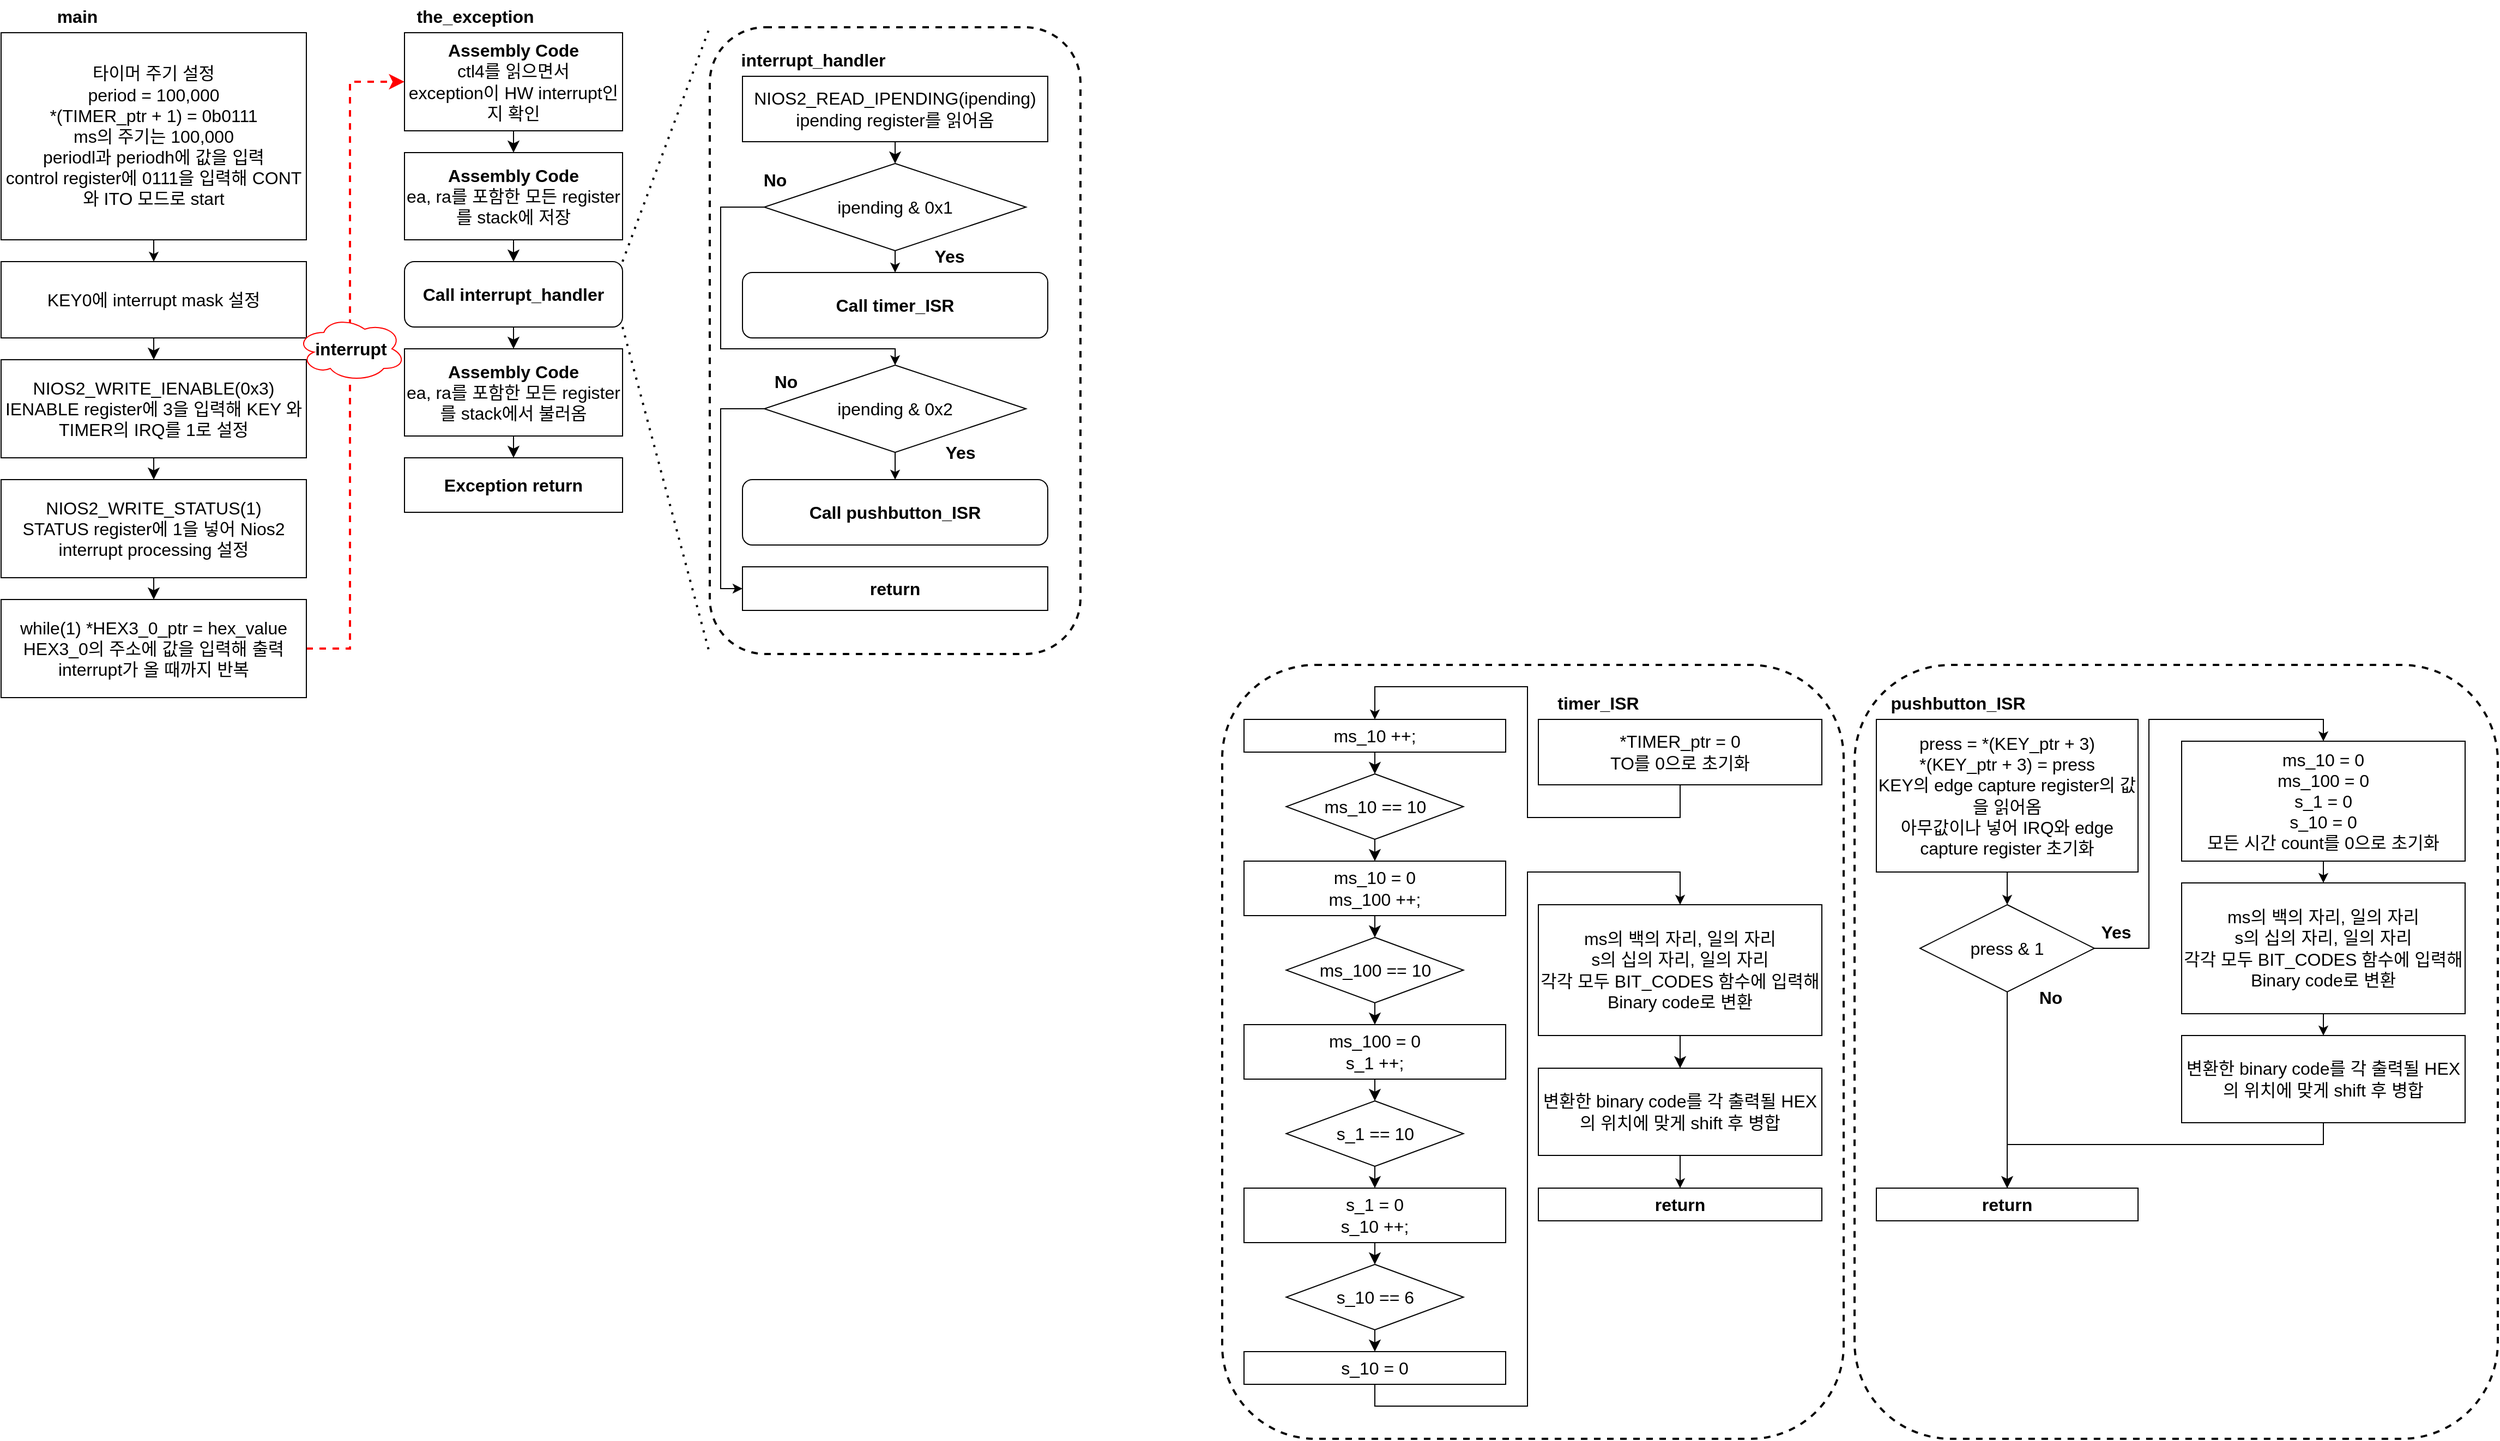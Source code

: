 <mxfile version="24.7.17">
  <diagram name="페이지-1" id="9iILnwIiuNrRD6EVz0-I">
    <mxGraphModel dx="1036" dy="515" grid="1" gridSize="10" guides="1" tooltips="1" connect="1" arrows="1" fold="1" page="1" pageScale="1" pageWidth="827" pageHeight="1169" math="0" shadow="0">
      <root>
        <mxCell id="0" />
        <mxCell id="1" parent="0" />
        <mxCell id="nFpczwYycdGY-wKEFIsx-53" value="main" style="text;html=1;strokeColor=none;fillColor=none;align=center;verticalAlign=middle;whiteSpace=wrap;rounded=0;fontSize=16;fontStyle=1" vertex="1" parent="1">
          <mxGeometry x="80" y="90" width="60" height="30" as="geometry" />
        </mxCell>
        <mxCell id="nFpczwYycdGY-wKEFIsx-54" style="edgeStyle=none;shape=connector;rounded=0;orthogonalLoop=1;jettySize=auto;html=1;exitX=0.5;exitY=1;exitDx=0;exitDy=0;entryX=0.5;entryY=0;entryDx=0;entryDy=0;labelBackgroundColor=default;strokeColor=default;align=center;verticalAlign=middle;fontFamily=Helvetica;fontSize=12;fontColor=default;endArrow=classic;startSize=8;endSize=8;" edge="1" parent="1" source="nFpczwYycdGY-wKEFIsx-55" target="nFpczwYycdGY-wKEFIsx-57">
          <mxGeometry relative="1" as="geometry" />
        </mxCell>
        <mxCell id="nFpczwYycdGY-wKEFIsx-55" value="&lt;font&gt;KEY0에 interrupt mask 설정&lt;/font&gt;" style="rounded=0;whiteSpace=wrap;html=1;fontSize=16;fontColor=#000000;" vertex="1" parent="1">
          <mxGeometry x="40" y="330" width="280" height="70" as="geometry" />
        </mxCell>
        <mxCell id="nFpczwYycdGY-wKEFIsx-56" style="edgeStyle=none;shape=connector;rounded=0;orthogonalLoop=1;jettySize=auto;html=1;exitX=0.5;exitY=1;exitDx=0;exitDy=0;entryX=0.5;entryY=0;entryDx=0;entryDy=0;labelBackgroundColor=default;strokeColor=default;align=center;verticalAlign=middle;fontFamily=Helvetica;fontSize=12;fontColor=default;endArrow=classic;startSize=8;endSize=8;" edge="1" parent="1" source="nFpczwYycdGY-wKEFIsx-57" target="nFpczwYycdGY-wKEFIsx-59">
          <mxGeometry relative="1" as="geometry" />
        </mxCell>
        <mxCell id="nFpczwYycdGY-wKEFIsx-57" value="NIOS2_WRITE_IENABLE(0x3)&lt;br&gt;&lt;font style=&quot;&quot;&gt;IENABLE register에 3을 입력해 KEY 와 TIMER의 IRQ를 1로 설정&lt;/font&gt;" style="rounded=0;whiteSpace=wrap;html=1;fontSize=16;fontColor=#000000;" vertex="1" parent="1">
          <mxGeometry x="40" y="420" width="280" height="90" as="geometry" />
        </mxCell>
        <mxCell id="nFpczwYycdGY-wKEFIsx-58" style="edgeStyle=none;shape=connector;rounded=0;orthogonalLoop=1;jettySize=auto;html=1;exitX=0.5;exitY=1;exitDx=0;exitDy=0;entryX=0.5;entryY=0;entryDx=0;entryDy=0;labelBackgroundColor=default;strokeColor=default;align=center;verticalAlign=middle;fontFamily=Helvetica;fontSize=12;fontColor=default;endArrow=classic;startSize=8;endSize=8;" edge="1" parent="1" source="nFpczwYycdGY-wKEFIsx-59" target="nFpczwYycdGY-wKEFIsx-61">
          <mxGeometry relative="1" as="geometry" />
        </mxCell>
        <mxCell id="nFpczwYycdGY-wKEFIsx-59" value="NIOS2_WRITE_STATUS(1)&lt;br&gt;&lt;font&gt;STATUS register에 1을 넣어 Nios2 interrupt processing 설정&lt;/font&gt;" style="rounded=0;whiteSpace=wrap;html=1;fontSize=16;fontColor=#000000;" vertex="1" parent="1">
          <mxGeometry x="40" y="530" width="280" height="90" as="geometry" />
        </mxCell>
        <mxCell id="nFpczwYycdGY-wKEFIsx-60" style="edgeStyle=none;shape=connector;rounded=0;orthogonalLoop=1;jettySize=auto;html=1;exitX=1;exitY=0.5;exitDx=0;exitDy=0;entryX=0;entryY=0.5;entryDx=0;entryDy=0;labelBackgroundColor=default;strokeColor=#FF0000;align=center;verticalAlign=middle;fontFamily=Helvetica;fontSize=12;fontColor=default;endArrow=classic;startSize=8;endSize=8;strokeWidth=2;dashed=1;" edge="1" parent="1" source="nFpczwYycdGY-wKEFIsx-61" target="nFpczwYycdGY-wKEFIsx-63">
          <mxGeometry relative="1" as="geometry">
            <Array as="points">
              <mxPoint x="360" y="685" />
              <mxPoint x="360" y="165" />
            </Array>
          </mxGeometry>
        </mxCell>
        <mxCell id="nFpczwYycdGY-wKEFIsx-61" value="while(1) *HEX3_0_ptr = hex_value&lt;br&gt;&lt;font&gt;HEX3_0의 주소에 값을 입력해 출력&lt;br&gt;interrupt가 올 때까지 반복&lt;/font&gt;" style="rounded=0;whiteSpace=wrap;html=1;fontSize=16;fontColor=#000000;" vertex="1" parent="1">
          <mxGeometry x="40" y="640" width="280" height="90" as="geometry" />
        </mxCell>
        <mxCell id="nFpczwYycdGY-wKEFIsx-62" style="edgeStyle=none;shape=connector;rounded=0;orthogonalLoop=1;jettySize=auto;html=1;exitX=0.5;exitY=1;exitDx=0;exitDy=0;entryX=0.5;entryY=0;entryDx=0;entryDy=0;labelBackgroundColor=default;strokeColor=default;align=center;verticalAlign=middle;fontFamily=Helvetica;fontSize=12;fontColor=default;endArrow=classic;startSize=8;endSize=8;" edge="1" parent="1" source="nFpczwYycdGY-wKEFIsx-63" target="nFpczwYycdGY-wKEFIsx-66">
          <mxGeometry relative="1" as="geometry" />
        </mxCell>
        <mxCell id="nFpczwYycdGY-wKEFIsx-63" value="&lt;b&gt;Assembly Code&lt;/b&gt;&lt;br&gt;&lt;font&gt;ctl4를 읽으면서 &lt;br&gt;exception이 HW interrupt인지 확인&lt;/font&gt;" style="rounded=0;whiteSpace=wrap;html=1;fontSize=16;fontColor=#000000;" vertex="1" parent="1">
          <mxGeometry x="410" y="120" width="200" height="90" as="geometry" />
        </mxCell>
        <mxCell id="nFpczwYycdGY-wKEFIsx-64" value="the_exception" style="text;html=1;strokeColor=none;fillColor=none;align=center;verticalAlign=middle;whiteSpace=wrap;rounded=0;fontSize=16;fontStyle=1" vertex="1" parent="1">
          <mxGeometry x="410" y="90" width="130" height="30" as="geometry" />
        </mxCell>
        <mxCell id="nFpczwYycdGY-wKEFIsx-65" style="edgeStyle=none;shape=connector;rounded=0;orthogonalLoop=1;jettySize=auto;html=1;exitX=0.5;exitY=1;exitDx=0;exitDy=0;entryX=0.5;entryY=0;entryDx=0;entryDy=0;labelBackgroundColor=default;strokeColor=default;align=center;verticalAlign=middle;fontFamily=Helvetica;fontSize=12;fontColor=default;endArrow=classic;startSize=8;endSize=8;" edge="1" parent="1" source="nFpczwYycdGY-wKEFIsx-66" target="nFpczwYycdGY-wKEFIsx-68">
          <mxGeometry relative="1" as="geometry" />
        </mxCell>
        <mxCell id="nFpczwYycdGY-wKEFIsx-66" value="&lt;b&gt;Assembly Code&lt;/b&gt;&lt;br&gt;&lt;font&gt;ea, ra를 포함한 모든 register를 stack에 저장&lt;/font&gt;" style="rounded=0;whiteSpace=wrap;html=1;fontSize=16;fontColor=#000000;" vertex="1" parent="1">
          <mxGeometry x="410" y="230" width="200" height="80" as="geometry" />
        </mxCell>
        <mxCell id="nFpczwYycdGY-wKEFIsx-67" style="edgeStyle=none;shape=connector;rounded=0;orthogonalLoop=1;jettySize=auto;html=1;exitX=0.5;exitY=1;exitDx=0;exitDy=0;entryX=0.5;entryY=0;entryDx=0;entryDy=0;labelBackgroundColor=default;strokeColor=default;align=center;verticalAlign=middle;fontFamily=Helvetica;fontSize=12;fontColor=default;endArrow=classic;startSize=8;endSize=8;" edge="1" parent="1" source="nFpczwYycdGY-wKEFIsx-68" target="nFpczwYycdGY-wKEFIsx-70">
          <mxGeometry relative="1" as="geometry" />
        </mxCell>
        <mxCell id="nFpczwYycdGY-wKEFIsx-68" value="Call interrupt_handler" style="rounded=1;whiteSpace=wrap;html=1;fontSize=16;fontStyle=1" vertex="1" parent="1">
          <mxGeometry x="410" y="330" width="200" height="60" as="geometry" />
        </mxCell>
        <mxCell id="nFpczwYycdGY-wKEFIsx-69" style="edgeStyle=none;shape=connector;rounded=0;orthogonalLoop=1;jettySize=auto;html=1;exitX=0.5;exitY=1;exitDx=0;exitDy=0;entryX=0.5;entryY=0;entryDx=0;entryDy=0;labelBackgroundColor=default;strokeColor=default;align=center;verticalAlign=middle;fontFamily=Helvetica;fontSize=12;fontColor=default;endArrow=classic;startSize=8;endSize=8;" edge="1" parent="1" source="nFpczwYycdGY-wKEFIsx-70" target="nFpczwYycdGY-wKEFIsx-71">
          <mxGeometry relative="1" as="geometry" />
        </mxCell>
        <mxCell id="nFpczwYycdGY-wKEFIsx-70" value="&lt;b&gt;Assembly Code&lt;/b&gt;&lt;br&gt;&lt;font&gt;ea, ra를 포함한 모든 register를 stack에서 불러옴&lt;/font&gt;" style="rounded=0;whiteSpace=wrap;html=1;fontSize=16;fontColor=#000000;" vertex="1" parent="1">
          <mxGeometry x="410" y="410" width="200" height="80" as="geometry" />
        </mxCell>
        <mxCell id="nFpczwYycdGY-wKEFIsx-71" value="&lt;b&gt;Exception return&lt;/b&gt;" style="rounded=0;whiteSpace=wrap;html=1;fontSize=16;" vertex="1" parent="1">
          <mxGeometry x="410" y="510" width="200" height="50" as="geometry" />
        </mxCell>
        <mxCell id="nFpczwYycdGY-wKEFIsx-72" style="edgeStyle=none;curved=1;rounded=0;orthogonalLoop=1;jettySize=auto;html=1;exitX=0.5;exitY=1;exitDx=0;exitDy=0;entryX=0.5;entryY=0;entryDx=0;entryDy=0;fontSize=12;startSize=8;endSize=8;" edge="1" parent="1" source="nFpczwYycdGY-wKEFIsx-73" target="nFpczwYycdGY-wKEFIsx-77">
          <mxGeometry relative="1" as="geometry" />
        </mxCell>
        <mxCell id="nFpczwYycdGY-wKEFIsx-73" value="NIOS2_READ_IPENDING(ipending)&lt;br&gt;ipending register를 읽어옴" style="rounded=0;whiteSpace=wrap;html=1;fontSize=16;" vertex="1" parent="1">
          <mxGeometry x="720" y="160" width="280" height="60" as="geometry" />
        </mxCell>
        <mxCell id="nFpczwYycdGY-wKEFIsx-74" value="interrupt_handler" style="text;html=1;strokeColor=none;fillColor=none;align=center;verticalAlign=middle;whiteSpace=wrap;rounded=0;fontSize=16;fontStyle=1" vertex="1" parent="1">
          <mxGeometry x="720" y="130" width="130" height="30" as="geometry" />
        </mxCell>
        <mxCell id="nFpczwYycdGY-wKEFIsx-75" style="edgeStyle=orthogonalEdgeStyle;rounded=0;orthogonalLoop=1;jettySize=auto;html=1;exitX=0.5;exitY=1;exitDx=0;exitDy=0;entryX=0.5;entryY=0;entryDx=0;entryDy=0;" edge="1" parent="1" source="nFpczwYycdGY-wKEFIsx-77" target="nFpczwYycdGY-wKEFIsx-78">
          <mxGeometry relative="1" as="geometry" />
        </mxCell>
        <mxCell id="nFpczwYycdGY-wKEFIsx-76" style="edgeStyle=orthogonalEdgeStyle;rounded=0;orthogonalLoop=1;jettySize=auto;html=1;exitX=0;exitY=0.5;exitDx=0;exitDy=0;entryX=0.5;entryY=0;entryDx=0;entryDy=0;" edge="1" parent="1" source="nFpczwYycdGY-wKEFIsx-77" target="nFpczwYycdGY-wKEFIsx-89">
          <mxGeometry relative="1" as="geometry">
            <Array as="points">
              <mxPoint x="700" y="280" />
              <mxPoint x="700" y="410" />
              <mxPoint x="860" y="410" />
            </Array>
          </mxGeometry>
        </mxCell>
        <mxCell id="nFpczwYycdGY-wKEFIsx-77" value="ipending &amp;amp; 0x1" style="rhombus;whiteSpace=wrap;html=1;fontSize=16;" vertex="1" parent="1">
          <mxGeometry x="740" y="240" width="240" height="80" as="geometry" />
        </mxCell>
        <mxCell id="nFpczwYycdGY-wKEFIsx-78" value="Call timer_ISR" style="rounded=1;whiteSpace=wrap;html=1;fontSize=16;fontStyle=1" vertex="1" parent="1">
          <mxGeometry x="720" y="340" width="280" height="60" as="geometry" />
        </mxCell>
        <mxCell id="nFpczwYycdGY-wKEFIsx-79" value="Yes" style="text;html=1;strokeColor=none;fillColor=none;align=center;verticalAlign=middle;whiteSpace=wrap;rounded=0;fontSize=16;fontStyle=1" vertex="1" parent="1">
          <mxGeometry x="880" y="310" width="60" height="30" as="geometry" />
        </mxCell>
        <mxCell id="nFpczwYycdGY-wKEFIsx-80" value="return" style="rounded=0;whiteSpace=wrap;html=1;fontSize=16;fontStyle=1" vertex="1" parent="1">
          <mxGeometry x="720" y="610" width="280" height="40" as="geometry" />
        </mxCell>
        <mxCell id="nFpczwYycdGY-wKEFIsx-81" value="No" style="text;html=1;strokeColor=none;fillColor=none;align=center;verticalAlign=middle;whiteSpace=wrap;rounded=0;fontSize=16;fontStyle=1" vertex="1" parent="1">
          <mxGeometry x="720" y="240" width="60" height="30" as="geometry" />
        </mxCell>
        <mxCell id="nFpczwYycdGY-wKEFIsx-82" value="interrupt" style="ellipse;shape=cloud;whiteSpace=wrap;html=1;strokeColor=#FF0000;align=center;verticalAlign=middle;fontFamily=Helvetica;fontSize=16;fontColor=default;fillColor=default;fontStyle=1" vertex="1" parent="1">
          <mxGeometry x="311" y="380" width="100" height="60" as="geometry" />
        </mxCell>
        <mxCell id="nFpczwYycdGY-wKEFIsx-83" value="" style="endArrow=none;dashed=1;html=1;dashPattern=1 3;strokeWidth=2;rounded=0;labelBackgroundColor=default;strokeColor=default;align=center;verticalAlign=middle;fontFamily=Helvetica;fontSize=12;fontColor=default;startSize=8;endSize=8;shape=connector;exitX=1;exitY=0;exitDx=0;exitDy=0;entryX=0;entryY=0;entryDx=0;entryDy=0;" edge="1" parent="1" source="nFpczwYycdGY-wKEFIsx-68" target="nFpczwYycdGY-wKEFIsx-93">
          <mxGeometry width="50" height="50" relative="1" as="geometry">
            <mxPoint x="680" y="370" as="sourcePoint" />
            <mxPoint x="660" y="115.0" as="targetPoint" />
          </mxGeometry>
        </mxCell>
        <mxCell id="nFpczwYycdGY-wKEFIsx-84" value="" style="endArrow=none;dashed=1;html=1;dashPattern=1 3;strokeWidth=2;rounded=0;labelBackgroundColor=default;strokeColor=default;align=center;verticalAlign=middle;fontFamily=Helvetica;fontSize=12;fontColor=default;startSize=8;endSize=8;shape=connector;exitX=1;exitY=1;exitDx=0;exitDy=0;entryX=0;entryY=1;entryDx=0;entryDy=0;" edge="1" parent="1" source="nFpczwYycdGY-wKEFIsx-68" target="nFpczwYycdGY-wKEFIsx-93">
          <mxGeometry width="50" height="50" relative="1" as="geometry">
            <mxPoint x="680" y="370" as="sourcePoint" />
            <mxPoint x="660" y="540.0" as="targetPoint" />
          </mxGeometry>
        </mxCell>
        <mxCell id="nFpczwYycdGY-wKEFIsx-85" style="edgeStyle=orthogonalEdgeStyle;rounded=0;orthogonalLoop=1;jettySize=auto;html=1;exitX=0.5;exitY=1;exitDx=0;exitDy=0;entryX=0.5;entryY=0;entryDx=0;entryDy=0;" edge="1" parent="1" source="nFpczwYycdGY-wKEFIsx-86" target="nFpczwYycdGY-wKEFIsx-55">
          <mxGeometry relative="1" as="geometry" />
        </mxCell>
        <mxCell id="nFpczwYycdGY-wKEFIsx-86" value="타이머 주기 설정&lt;div&gt;period = 100,000&lt;br&gt;*(TIMER_ptr + 1) = 0b0111&lt;br&gt;ms의 주기는 100,000&lt;br&gt;periodl과 periodh에 값을 입력&lt;br&gt;control register에 0111을 입력해 CONT와 ITO 모드로 start&lt;/div&gt;" style="rounded=0;whiteSpace=wrap;html=1;fontSize=16;fontColor=#000000;" vertex="1" parent="1">
          <mxGeometry x="40" y="120" width="280" height="190" as="geometry" />
        </mxCell>
        <mxCell id="nFpczwYycdGY-wKEFIsx-87" style="edgeStyle=orthogonalEdgeStyle;rounded=0;orthogonalLoop=1;jettySize=auto;html=1;exitX=0.5;exitY=1;exitDx=0;exitDy=0;entryX=0.5;entryY=0;entryDx=0;entryDy=0;" edge="1" parent="1" source="nFpczwYycdGY-wKEFIsx-89" target="nFpczwYycdGY-wKEFIsx-92">
          <mxGeometry relative="1" as="geometry" />
        </mxCell>
        <mxCell id="nFpczwYycdGY-wKEFIsx-88" style="edgeStyle=orthogonalEdgeStyle;rounded=0;orthogonalLoop=1;jettySize=auto;html=1;exitX=0;exitY=0.5;exitDx=0;exitDy=0;entryX=0;entryY=0.5;entryDx=0;entryDy=0;" edge="1" parent="1" source="nFpczwYycdGY-wKEFIsx-89" target="nFpczwYycdGY-wKEFIsx-80">
          <mxGeometry relative="1" as="geometry">
            <Array as="points">
              <mxPoint x="700" y="465" />
              <mxPoint x="700" y="630" />
            </Array>
          </mxGeometry>
        </mxCell>
        <mxCell id="nFpczwYycdGY-wKEFIsx-89" value="ipending &amp;amp; 0x2" style="rhombus;whiteSpace=wrap;html=1;fontSize=16;" vertex="1" parent="1">
          <mxGeometry x="740" y="425" width="240" height="80" as="geometry" />
        </mxCell>
        <mxCell id="nFpczwYycdGY-wKEFIsx-90" value="Yes" style="text;html=1;strokeColor=none;fillColor=none;align=center;verticalAlign=middle;whiteSpace=wrap;rounded=0;fontSize=16;fontStyle=1" vertex="1" parent="1">
          <mxGeometry x="890" y="490" width="60" height="30" as="geometry" />
        </mxCell>
        <mxCell id="nFpczwYycdGY-wKEFIsx-91" value="No" style="text;html=1;strokeColor=none;fillColor=none;align=center;verticalAlign=middle;whiteSpace=wrap;rounded=0;fontSize=16;fontStyle=1" vertex="1" parent="1">
          <mxGeometry x="730" y="425" width="60" height="30" as="geometry" />
        </mxCell>
        <mxCell id="nFpczwYycdGY-wKEFIsx-92" value="Call pushbutton_ISR" style="rounded=1;whiteSpace=wrap;html=1;fontSize=16;fontStyle=1" vertex="1" parent="1">
          <mxGeometry x="720" y="530" width="280" height="60" as="geometry" />
        </mxCell>
        <mxCell id="nFpczwYycdGY-wKEFIsx-93" value="" style="rounded=1;whiteSpace=wrap;html=1;dashed=1;strokeWidth=2;fillColor=none;" vertex="1" parent="1">
          <mxGeometry x="690" y="115" width="340" height="575" as="geometry" />
        </mxCell>
        <mxCell id="nFpczwYycdGY-wKEFIsx-94" style="edgeStyle=none;shape=connector;rounded=0;orthogonalLoop=1;jettySize=auto;html=1;exitX=0.5;exitY=1;exitDx=0;exitDy=0;entryX=0.5;entryY=0;entryDx=0;entryDy=0;labelBackgroundColor=default;strokeColor=default;align=center;verticalAlign=middle;fontFamily=Helvetica;fontSize=12;fontColor=default;endArrow=classic;startSize=8;endSize=8;" edge="1" parent="1" source="nFpczwYycdGY-wKEFIsx-95" target="nFpczwYycdGY-wKEFIsx-97">
          <mxGeometry relative="1" as="geometry" />
        </mxCell>
        <mxCell id="nFpczwYycdGY-wKEFIsx-95" value="ms_10 ++;" style="rounded=0;whiteSpace=wrap;html=1;fontSize=16;" vertex="1" parent="1">
          <mxGeometry x="1180" y="750" width="240" height="30" as="geometry" />
        </mxCell>
        <mxCell id="nFpczwYycdGY-wKEFIsx-96" style="edgeStyle=none;shape=connector;rounded=0;orthogonalLoop=1;jettySize=auto;html=1;exitX=0.5;exitY=1;exitDx=0;exitDy=0;entryX=0.5;entryY=0;entryDx=0;entryDy=0;labelBackgroundColor=default;strokeColor=default;align=center;verticalAlign=middle;fontFamily=Helvetica;fontSize=12;fontColor=default;endArrow=classic;startSize=8;endSize=8;" edge="1" parent="1" source="nFpczwYycdGY-wKEFIsx-97" target="nFpczwYycdGY-wKEFIsx-99">
          <mxGeometry relative="1" as="geometry" />
        </mxCell>
        <mxCell id="nFpczwYycdGY-wKEFIsx-97" value="ms_10 == 10" style="rhombus;whiteSpace=wrap;html=1;fontSize=16;" vertex="1" parent="1">
          <mxGeometry x="1218.75" y="800" width="162.5" height="60" as="geometry" />
        </mxCell>
        <mxCell id="nFpczwYycdGY-wKEFIsx-98" style="edgeStyle=none;shape=connector;rounded=0;orthogonalLoop=1;jettySize=auto;html=1;exitX=0.5;exitY=1;exitDx=0;exitDy=0;entryX=0.5;entryY=0;entryDx=0;entryDy=0;labelBackgroundColor=default;strokeColor=default;align=center;verticalAlign=middle;fontFamily=Helvetica;fontSize=12;fontColor=default;endArrow=classic;startSize=8;endSize=8;" edge="1" parent="1" source="nFpczwYycdGY-wKEFIsx-99" target="nFpczwYycdGY-wKEFIsx-101">
          <mxGeometry relative="1" as="geometry" />
        </mxCell>
        <mxCell id="nFpczwYycdGY-wKEFIsx-99" value="ms_10 = 0&lt;br&gt;ms_100 ++;" style="rounded=0;whiteSpace=wrap;html=1;fontSize=16;" vertex="1" parent="1">
          <mxGeometry x="1180" y="880" width="240" height="50" as="geometry" />
        </mxCell>
        <mxCell id="nFpczwYycdGY-wKEFIsx-100" style="edgeStyle=none;shape=connector;rounded=0;orthogonalLoop=1;jettySize=auto;html=1;exitX=0.5;exitY=1;exitDx=0;exitDy=0;entryX=0.5;entryY=0;entryDx=0;entryDy=0;labelBackgroundColor=default;strokeColor=default;align=center;verticalAlign=middle;fontFamily=Helvetica;fontSize=12;fontColor=default;endArrow=classic;startSize=8;endSize=8;" edge="1" parent="1" source="nFpczwYycdGY-wKEFIsx-101" target="nFpczwYycdGY-wKEFIsx-103">
          <mxGeometry relative="1" as="geometry" />
        </mxCell>
        <mxCell id="nFpczwYycdGY-wKEFIsx-101" value="ms_100 == 10" style="rhombus;whiteSpace=wrap;html=1;fontSize=16;" vertex="1" parent="1">
          <mxGeometry x="1218.75" y="950" width="162.5" height="60" as="geometry" />
        </mxCell>
        <mxCell id="nFpczwYycdGY-wKEFIsx-102" style="edgeStyle=none;shape=connector;rounded=0;orthogonalLoop=1;jettySize=auto;html=1;exitX=0.5;exitY=1;exitDx=0;exitDy=0;entryX=0.5;entryY=0;entryDx=0;entryDy=0;labelBackgroundColor=default;strokeColor=default;align=center;verticalAlign=middle;fontFamily=Helvetica;fontSize=12;fontColor=default;endArrow=classic;startSize=8;endSize=8;" edge="1" parent="1" source="nFpczwYycdGY-wKEFIsx-103" target="nFpczwYycdGY-wKEFIsx-105">
          <mxGeometry relative="1" as="geometry" />
        </mxCell>
        <mxCell id="nFpczwYycdGY-wKEFIsx-103" value="ms_100 = 0&lt;br&gt;s_1 ++;" style="rounded=0;whiteSpace=wrap;html=1;fontSize=16;" vertex="1" parent="1">
          <mxGeometry x="1180" y="1030" width="240" height="50" as="geometry" />
        </mxCell>
        <mxCell id="nFpczwYycdGY-wKEFIsx-104" style="edgeStyle=none;shape=connector;rounded=0;orthogonalLoop=1;jettySize=auto;html=1;exitX=0.5;exitY=1;exitDx=0;exitDy=0;entryX=0.5;entryY=0;entryDx=0;entryDy=0;labelBackgroundColor=default;strokeColor=default;align=center;verticalAlign=middle;fontFamily=Helvetica;fontSize=12;fontColor=default;endArrow=classic;startSize=8;endSize=8;" edge="1" parent="1" source="nFpczwYycdGY-wKEFIsx-105" target="nFpczwYycdGY-wKEFIsx-107">
          <mxGeometry relative="1" as="geometry" />
        </mxCell>
        <mxCell id="nFpczwYycdGY-wKEFIsx-105" value="s_1 == 10" style="rhombus;whiteSpace=wrap;html=1;fontSize=16;" vertex="1" parent="1">
          <mxGeometry x="1218.75" y="1100" width="162.5" height="60" as="geometry" />
        </mxCell>
        <mxCell id="nFpczwYycdGY-wKEFIsx-106" style="edgeStyle=none;shape=connector;rounded=0;orthogonalLoop=1;jettySize=auto;html=1;exitX=0.5;exitY=1;exitDx=0;exitDy=0;entryX=0.5;entryY=0;entryDx=0;entryDy=0;labelBackgroundColor=default;strokeColor=default;align=center;verticalAlign=middle;fontFamily=Helvetica;fontSize=12;fontColor=default;endArrow=classic;startSize=8;endSize=8;" edge="1" parent="1" source="nFpczwYycdGY-wKEFIsx-107" target="nFpczwYycdGY-wKEFIsx-109">
          <mxGeometry relative="1" as="geometry" />
        </mxCell>
        <mxCell id="nFpczwYycdGY-wKEFIsx-107" value="s_1 = 0&lt;br&gt;s_10 ++;" style="rounded=0;whiteSpace=wrap;html=1;fontSize=16;" vertex="1" parent="1">
          <mxGeometry x="1180" y="1180" width="240" height="50" as="geometry" />
        </mxCell>
        <mxCell id="nFpczwYycdGY-wKEFIsx-108" style="edgeStyle=none;shape=connector;rounded=0;orthogonalLoop=1;jettySize=auto;html=1;exitX=0.5;exitY=1;exitDx=0;exitDy=0;entryX=0.5;entryY=0;entryDx=0;entryDy=0;labelBackgroundColor=default;strokeColor=default;align=center;verticalAlign=middle;fontFamily=Helvetica;fontSize=12;fontColor=default;endArrow=classic;startSize=8;endSize=8;" edge="1" parent="1" source="nFpczwYycdGY-wKEFIsx-109" target="nFpczwYycdGY-wKEFIsx-111">
          <mxGeometry relative="1" as="geometry" />
        </mxCell>
        <mxCell id="nFpczwYycdGY-wKEFIsx-109" value="s_10 == 6" style="rhombus;whiteSpace=wrap;html=1;fontSize=16;" vertex="1" parent="1">
          <mxGeometry x="1218.75" y="1250" width="162.5" height="60" as="geometry" />
        </mxCell>
        <mxCell id="nFpczwYycdGY-wKEFIsx-110" style="edgeStyle=orthogonalEdgeStyle;rounded=0;orthogonalLoop=1;jettySize=auto;html=1;exitX=0.5;exitY=1;exitDx=0;exitDy=0;entryX=0.5;entryY=0;entryDx=0;entryDy=0;" edge="1" parent="1" source="nFpczwYycdGY-wKEFIsx-111" target="nFpczwYycdGY-wKEFIsx-119">
          <mxGeometry relative="1" as="geometry">
            <Array as="points">
              <mxPoint x="1300" y="1380" />
              <mxPoint x="1440" y="1380" />
              <mxPoint x="1440" y="890" />
              <mxPoint x="1580" y="890" />
            </Array>
          </mxGeometry>
        </mxCell>
        <mxCell id="nFpczwYycdGY-wKEFIsx-111" value="s_10 = 0" style="rounded=0;whiteSpace=wrap;html=1;fontSize=16;" vertex="1" parent="1">
          <mxGeometry x="1180" y="1330" width="240" height="30" as="geometry" />
        </mxCell>
        <mxCell id="nFpczwYycdGY-wKEFIsx-112" value="timer_ISR" style="text;html=1;strokeColor=none;fillColor=none;align=center;verticalAlign=middle;whiteSpace=wrap;rounded=0;fontSize=16;fontStyle=1" vertex="1" parent="1">
          <mxGeometry x="1450" y="720" width="110" height="30" as="geometry" />
        </mxCell>
        <mxCell id="nFpczwYycdGY-wKEFIsx-113" style="edgeStyle=orthogonalEdgeStyle;rounded=0;orthogonalLoop=1;jettySize=auto;html=1;exitX=0.5;exitY=1;exitDx=0;exitDy=0;entryX=0.5;entryY=0;entryDx=0;entryDy=0;" edge="1" parent="1" source="nFpczwYycdGY-wKEFIsx-114" target="nFpczwYycdGY-wKEFIsx-95">
          <mxGeometry relative="1" as="geometry">
            <Array as="points">
              <mxPoint x="1580" y="840" />
              <mxPoint x="1440" y="840" />
              <mxPoint x="1440" y="720" />
              <mxPoint x="1300" y="720" />
            </Array>
          </mxGeometry>
        </mxCell>
        <mxCell id="nFpczwYycdGY-wKEFIsx-114" value="*TIMER_ptr = 0&lt;br&gt;TO를 0으로 초기화" style="rounded=0;whiteSpace=wrap;html=1;strokeColor=default;align=center;verticalAlign=middle;fontFamily=Helvetica;fontSize=16;fontColor=default;fillColor=default;" vertex="1" parent="1">
          <mxGeometry x="1450" y="750" width="260" height="60" as="geometry" />
        </mxCell>
        <mxCell id="nFpczwYycdGY-wKEFIsx-115" value="return" style="rounded=0;whiteSpace=wrap;html=1;strokeColor=default;align=center;verticalAlign=middle;fontFamily=Helvetica;fontSize=16;fontColor=default;fillColor=default;fontStyle=1" vertex="1" parent="1">
          <mxGeometry x="1450" y="1180" width="260" height="30" as="geometry" />
        </mxCell>
        <mxCell id="nFpczwYycdGY-wKEFIsx-116" style="edgeStyle=orthogonalEdgeStyle;rounded=0;orthogonalLoop=1;jettySize=auto;html=1;exitX=0.5;exitY=1;exitDx=0;exitDy=0;entryX=0.5;entryY=0;entryDx=0;entryDy=0;" edge="1" parent="1" source="nFpczwYycdGY-wKEFIsx-117" target="nFpczwYycdGY-wKEFIsx-115">
          <mxGeometry relative="1" as="geometry" />
        </mxCell>
        <mxCell id="nFpczwYycdGY-wKEFIsx-117" value="변환한 binary code를 각 출력될 HEX의 위치에 맞게 shift 후 병합" style="rounded=0;whiteSpace=wrap;html=1;strokeColor=default;align=center;verticalAlign=middle;fontFamily=Helvetica;fontSize=16;fontColor=default;fillColor=default;" vertex="1" parent="1">
          <mxGeometry x="1450" y="1070" width="260" height="80" as="geometry" />
        </mxCell>
        <mxCell id="nFpczwYycdGY-wKEFIsx-118" style="edgeStyle=none;shape=connector;rounded=0;orthogonalLoop=1;jettySize=auto;html=1;exitX=0.5;exitY=1;exitDx=0;exitDy=0;entryX=0.5;entryY=0;entryDx=0;entryDy=0;labelBackgroundColor=default;strokeColor=default;align=center;verticalAlign=middle;fontFamily=Helvetica;fontSize=12;fontColor=default;endArrow=classic;startSize=8;endSize=8;" edge="1" parent="1" source="nFpczwYycdGY-wKEFIsx-119" target="nFpczwYycdGY-wKEFIsx-117">
          <mxGeometry relative="1" as="geometry" />
        </mxCell>
        <mxCell id="nFpczwYycdGY-wKEFIsx-119" value="ms의 백의 자리, 일의 자리&lt;br&gt;s의 십의 자리, 일의 자리&lt;br&gt;각각 모두 BIT_CODES 함수에 입력해 Binary code로 변환" style="rounded=0;whiteSpace=wrap;html=1;strokeColor=default;align=center;verticalAlign=middle;fontFamily=Helvetica;fontSize=16;fontColor=default;fillColor=default;" vertex="1" parent="1">
          <mxGeometry x="1450" y="920" width="260" height="120" as="geometry" />
        </mxCell>
        <mxCell id="nFpczwYycdGY-wKEFIsx-120" value="pushbutton_ISR" style="text;html=1;strokeColor=none;fillColor=none;align=center;verticalAlign=middle;whiteSpace=wrap;rounded=0;fontSize=16;fontStyle=1" vertex="1" parent="1">
          <mxGeometry x="1760" y="720" width="150" height="30" as="geometry" />
        </mxCell>
        <mxCell id="nFpczwYycdGY-wKEFIsx-121" style="edgeStyle=orthogonalEdgeStyle;rounded=0;orthogonalLoop=1;jettySize=auto;html=1;exitX=0.5;exitY=1;exitDx=0;exitDy=0;entryX=0.5;entryY=0;entryDx=0;entryDy=0;" edge="1" parent="1" source="nFpczwYycdGY-wKEFIsx-122" target="nFpczwYycdGY-wKEFIsx-125">
          <mxGeometry relative="1" as="geometry" />
        </mxCell>
        <mxCell id="nFpczwYycdGY-wKEFIsx-122" value="press = *(KEY_ptr + 3)&lt;br&gt;*(KEY_ptr + 3) = press&lt;br&gt;KEY의 edge capture register의 값을 읽어옴&lt;br&gt;아무값이나 넣어 IRQ와 edge capture register 초기화" style="rounded=0;whiteSpace=wrap;html=1;fontSize=16;" vertex="1" parent="1">
          <mxGeometry x="1760" y="750" width="240" height="140" as="geometry" />
        </mxCell>
        <mxCell id="nFpczwYycdGY-wKEFIsx-123" style="edgeStyle=orthogonalEdgeStyle;rounded=0;orthogonalLoop=1;jettySize=auto;html=1;exitX=1;exitY=0.5;exitDx=0;exitDy=0;entryX=0.5;entryY=0;entryDx=0;entryDy=0;fontFamily=Helvetica;fontSize=16;fontColor=default;" edge="1" parent="1" source="nFpczwYycdGY-wKEFIsx-125" target="nFpczwYycdGY-wKEFIsx-129">
          <mxGeometry relative="1" as="geometry">
            <Array as="points">
              <mxPoint x="2010" y="960" />
              <mxPoint x="2010" y="750" />
              <mxPoint x="2170" y="750" />
            </Array>
            <mxPoint x="2180" y="790" as="targetPoint" />
          </mxGeometry>
        </mxCell>
        <mxCell id="nFpczwYycdGY-wKEFIsx-124" style="edgeStyle=none;shape=connector;rounded=0;orthogonalLoop=1;jettySize=auto;html=1;exitX=0.5;exitY=1;exitDx=0;exitDy=0;entryX=0.5;entryY=0;entryDx=0;entryDy=0;labelBackgroundColor=default;strokeColor=default;align=center;verticalAlign=middle;fontFamily=Helvetica;fontSize=12;fontColor=default;endArrow=classic;startSize=8;endSize=8;" edge="1" parent="1" source="nFpczwYycdGY-wKEFIsx-125" target="nFpczwYycdGY-wKEFIsx-130">
          <mxGeometry relative="1" as="geometry">
            <mxPoint x="1880" y="1020" as="targetPoint" />
          </mxGeometry>
        </mxCell>
        <mxCell id="nFpczwYycdGY-wKEFIsx-125" value="press &amp;amp; 1" style="rhombus;whiteSpace=wrap;html=1;rounded=0;strokeColor=default;align=center;verticalAlign=middle;fontFamily=Helvetica;fontSize=16;fontColor=default;fillColor=default;" vertex="1" parent="1">
          <mxGeometry x="1800" y="920" width="160" height="80" as="geometry" />
        </mxCell>
        <mxCell id="nFpczwYycdGY-wKEFIsx-126" value="Yes" style="text;html=1;strokeColor=none;fillColor=none;align=center;verticalAlign=middle;whiteSpace=wrap;rounded=0;fontSize=16;fontFamily=Helvetica;fontColor=default;fontStyle=1" vertex="1" parent="1">
          <mxGeometry x="1950" y="930" width="60" height="30" as="geometry" />
        </mxCell>
        <mxCell id="nFpczwYycdGY-wKEFIsx-127" value="No" style="text;html=1;strokeColor=none;fillColor=none;align=center;verticalAlign=middle;whiteSpace=wrap;rounded=0;fontSize=16;fontFamily=Helvetica;fontColor=default;fontStyle=1" vertex="1" parent="1">
          <mxGeometry x="1890" y="990" width="60" height="30" as="geometry" />
        </mxCell>
        <mxCell id="nFpczwYycdGY-wKEFIsx-128" style="edgeStyle=orthogonalEdgeStyle;rounded=0;orthogonalLoop=1;jettySize=auto;html=1;exitX=0.5;exitY=1;exitDx=0;exitDy=0;entryX=0.5;entryY=0;entryDx=0;entryDy=0;" edge="1" parent="1" source="nFpczwYycdGY-wKEFIsx-129" target="nFpczwYycdGY-wKEFIsx-132">
          <mxGeometry relative="1" as="geometry" />
        </mxCell>
        <mxCell id="nFpczwYycdGY-wKEFIsx-129" value="ms_10 = 0&lt;br&gt;ms_100 = 0&lt;br&gt;s_1 = 0&lt;br&gt;s_10 = 0&lt;br&gt;모든 시간 count를 0으로 초기화" style="rounded=0;whiteSpace=wrap;html=1;fontSize=16;" vertex="1" parent="1">
          <mxGeometry x="2040" y="770" width="260" height="110" as="geometry" />
        </mxCell>
        <mxCell id="nFpczwYycdGY-wKEFIsx-130" value="return" style="rounded=0;whiteSpace=wrap;html=1;strokeColor=default;align=center;verticalAlign=middle;fontFamily=Helvetica;fontSize=16;fontColor=default;fillColor=default;fontStyle=1" vertex="1" parent="1">
          <mxGeometry x="1760" y="1180" width="240" height="30" as="geometry" />
        </mxCell>
        <mxCell id="nFpczwYycdGY-wKEFIsx-131" style="edgeStyle=orthogonalEdgeStyle;rounded=0;orthogonalLoop=1;jettySize=auto;html=1;exitX=0.5;exitY=1;exitDx=0;exitDy=0;entryX=0.5;entryY=0;entryDx=0;entryDy=0;" edge="1" parent="1" source="nFpczwYycdGY-wKEFIsx-132" target="nFpczwYycdGY-wKEFIsx-134">
          <mxGeometry relative="1" as="geometry" />
        </mxCell>
        <mxCell id="nFpczwYycdGY-wKEFIsx-132" value="ms의 백의 자리, 일의 자리&lt;br&gt;s의 십의 자리, 일의 자리&lt;br&gt;각각 모두 BIT_CODES 함수에 입력해 Binary code로 변환" style="rounded=0;whiteSpace=wrap;html=1;strokeColor=default;align=center;verticalAlign=middle;fontFamily=Helvetica;fontSize=16;fontColor=default;fillColor=default;" vertex="1" parent="1">
          <mxGeometry x="2040" y="900" width="260" height="120" as="geometry" />
        </mxCell>
        <mxCell id="nFpczwYycdGY-wKEFIsx-133" style="edgeStyle=orthogonalEdgeStyle;rounded=0;orthogonalLoop=1;jettySize=auto;html=1;exitX=0.5;exitY=1;exitDx=0;exitDy=0;entryX=0.5;entryY=0;entryDx=0;entryDy=0;" edge="1" parent="1" source="nFpczwYycdGY-wKEFIsx-134" target="nFpczwYycdGY-wKEFIsx-130">
          <mxGeometry relative="1" as="geometry">
            <Array as="points">
              <mxPoint x="2170" y="1140" />
              <mxPoint x="1880" y="1140" />
            </Array>
          </mxGeometry>
        </mxCell>
        <mxCell id="nFpczwYycdGY-wKEFIsx-134" value="변환한 binary code를 각 출력될 HEX의 위치에 맞게 shift 후 병합" style="rounded=0;whiteSpace=wrap;html=1;strokeColor=default;align=center;verticalAlign=middle;fontFamily=Helvetica;fontSize=16;fontColor=default;fillColor=default;" vertex="1" parent="1">
          <mxGeometry x="2040" y="1040" width="260" height="80" as="geometry" />
        </mxCell>
        <mxCell id="nFpczwYycdGY-wKEFIsx-135" value="" style="rounded=1;whiteSpace=wrap;html=1;fillColor=none;dashed=1;strokeWidth=2;" vertex="1" parent="1">
          <mxGeometry x="1160" y="700" width="570" height="710" as="geometry" />
        </mxCell>
        <mxCell id="nFpczwYycdGY-wKEFIsx-136" value="" style="rounded=1;whiteSpace=wrap;html=1;fillColor=none;dashed=1;strokeWidth=2;" vertex="1" parent="1">
          <mxGeometry x="1740" y="700" width="590" height="710" as="geometry" />
        </mxCell>
      </root>
    </mxGraphModel>
  </diagram>
</mxfile>
